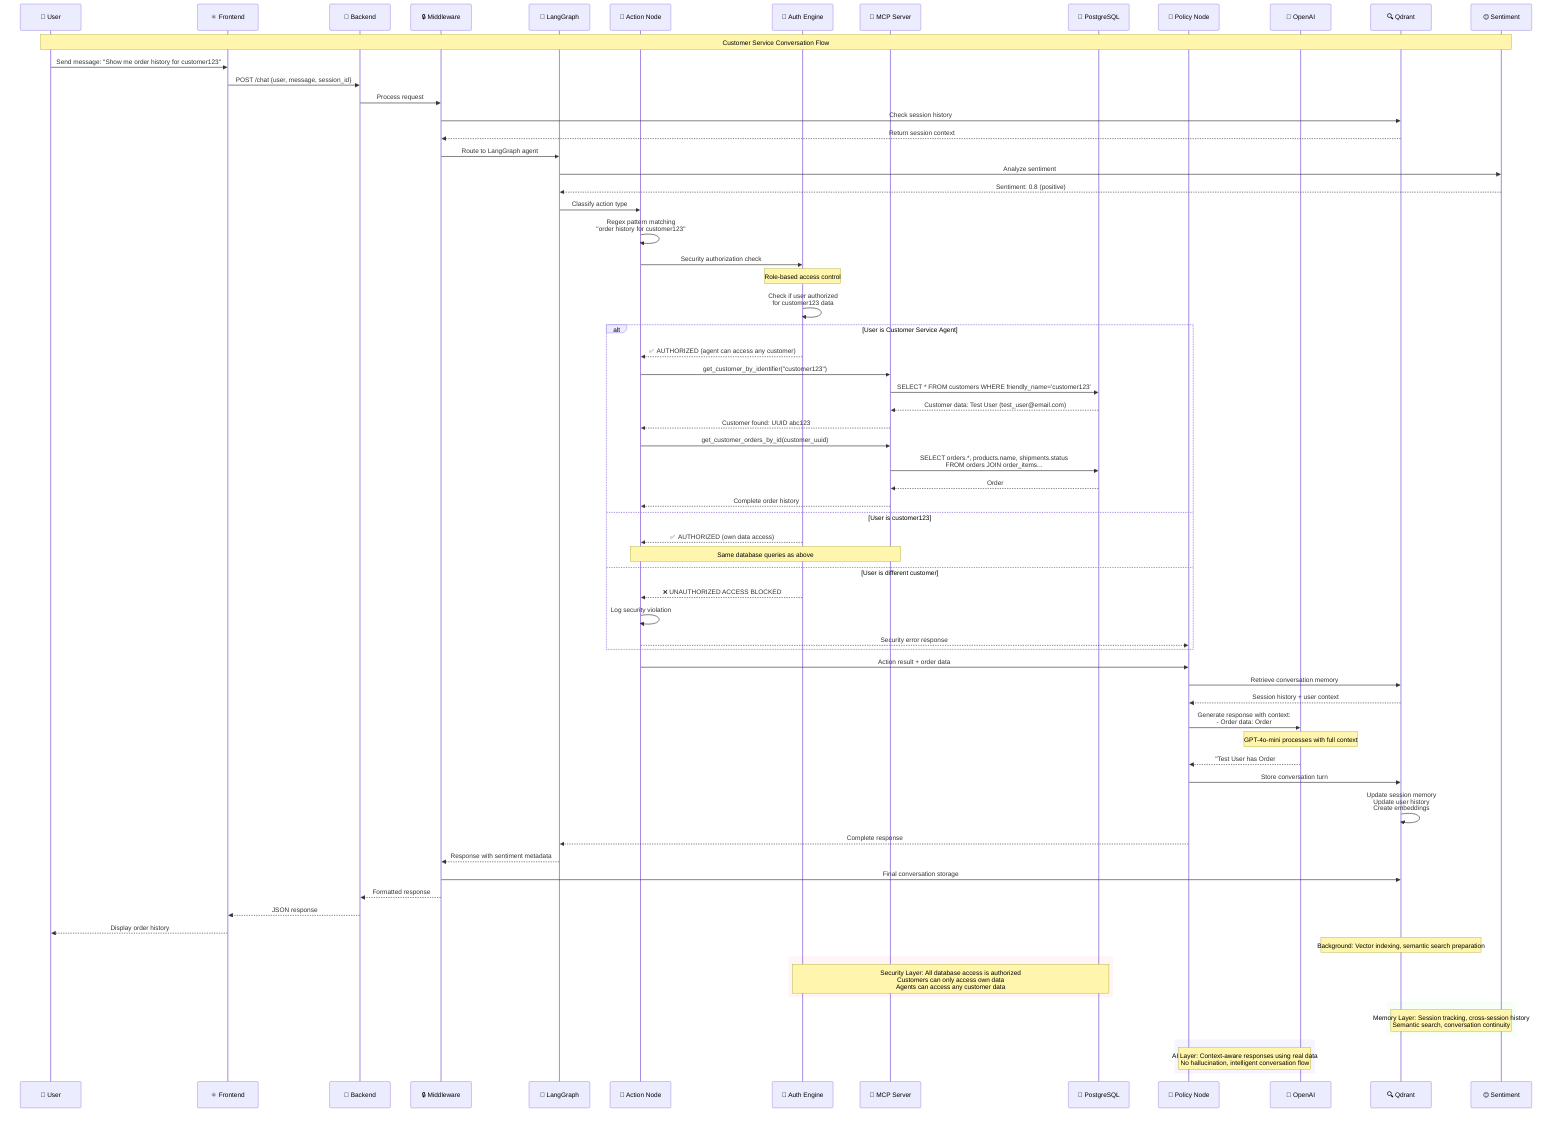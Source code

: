 sequenceDiagram
    participant U as 👤 User
    participant FE as ⚛️ Frontend
    participant BE as 🚀 Backend
    participant MW as 🔒 Middleware
    participant LG as 🤖 LangGraph
    participant AN as 📝 Action Node
    participant AUTH as 🔐 Auth Engine
    participant MCP as 🔧 MCP Server
    participant PG as 🐘 PostgreSQL
    participant PN as 💬 Policy Node
    participant OAI as 🧠 OpenAI
    participant QD as 🔍 Qdrant
    participant SN as 😊 Sentiment
    
    Note over U,SN: Customer Service Conversation Flow
    
    %% User sends message
    U->>FE: Send message: "Show me order history for customer123"
    FE->>BE: POST /chat {user, message, session_id}
    
    %% Security and session management
    BE->>MW: Process request
    MW->>QD: Check session history
    QD-->>MW: Return session context
    MW->>LG: Route to LangGraph agent
    
    %% AI Processing begins
    LG->>SN: Analyze sentiment
    SN-->>LG: Sentiment: 0.8 (positive)
    
    LG->>AN: Classify action type
    AN->>AN: Regex pattern matching<br/>"order history for customer123"
    AN->>AUTH: Security authorization check
    
    %% Security check
    Note over AUTH: Role-based access control
    AUTH->>AUTH: Check if user authorized<br/>for customer123 data
    
    alt User is Customer Service Agent
        AUTH-->>AN: ✅ AUTHORIZED (agent can access any customer)
        AN->>MCP: get_customer_by_identifier("customer123")
        MCP->>PG: SELECT * FROM customers WHERE friendly_name='customer123'
        PG-->>MCP: Customer data: Test User (test_user@email.com)
        MCP-->>AN: Customer found: UUID abc123
        
        AN->>MCP: get_customer_orders_by_id(customer_uuid)
        MCP->>PG: SELECT orders.*, products.name, shipments.status<br/>FROM orders JOIN order_items...
        PG-->>MCP: Order #123: Wireless Headphones + Case, $258.37, Shipped
        MCP-->>AN: Complete order history
        
    else User is customer123
        AUTH-->>AN: ✅ AUTHORIZED (own data access)
        Note over AN,MCP: Same database queries as above
        
    else User is different customer
        AUTH-->>AN: ❌ UNAUTHORIZED ACCESS BLOCKED
        AN->>AN: Log security violation
        AN-->>PN: Security error response
        
    end
    
    %% Response generation (authorized path)
    AN->>PN: Action result + order data
    PN->>QD: Retrieve conversation memory
    QD-->>PN: Session history + user context
    
    PN->>OAI: Generate response with context:<br/>- Order data: Order #123<br/>- Customer: Test User<br/>- Conversation history
    
    Note over OAI: GPT-4o-mini processes with full context
    OAI-->>PN: "Test User has Order #123: Wireless Headphones<br/>and Smartphone Case for $258.37, shipped via FedEx..."
    
    %% Memory storage and response
    PN->>QD: Store conversation turn
    QD->>QD: Update session memory<br/>Update user history<br/>Create embeddings
    
    PN-->>LG: Complete response
    LG-->>MW: Response with sentiment metadata
    MW->>QD: Final conversation storage
    MW-->>BE: Formatted response
    BE-->>FE: JSON response
    FE-->>U: Display order history
    
    %% Background processing
    Note over QD: Background: Vector indexing, semantic search preparation
    
    rect rgb(255, 245, 245)
        Note over AUTH,PG: Security Layer: All database access is authorized<br/>Customers can only access own data<br/>Agents can access any customer data
    end
    
    rect rgb(245, 255, 245)
        Note over QD,SN: Memory Layer: Session tracking, cross-session history<br/>Semantic search, conversation continuity
    end
    
    rect rgb(245, 245, 255)
        Note over OAI,PN: AI Layer: Context-aware responses using real data<br/>No hallucination, intelligent conversation flow
    end